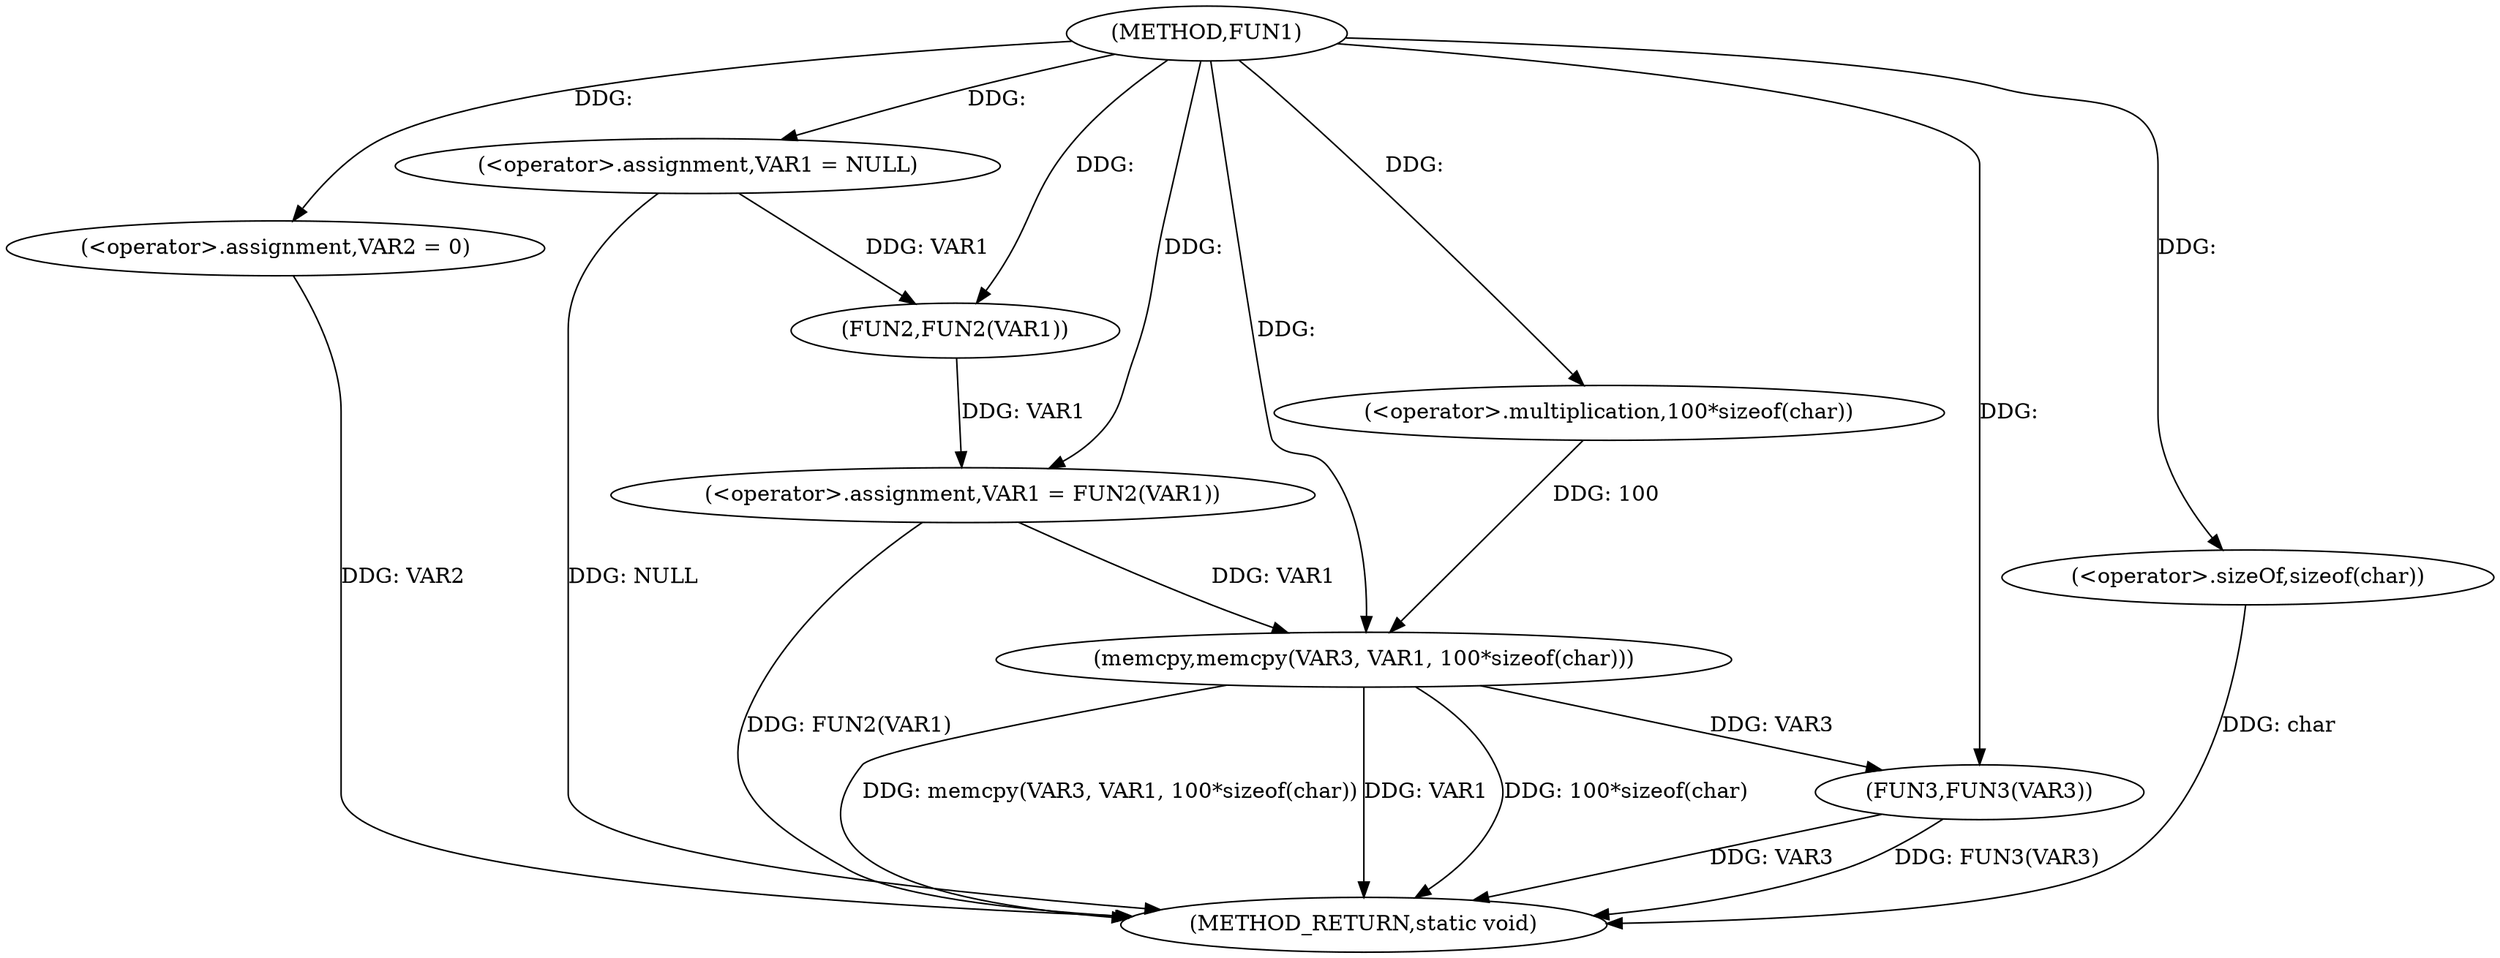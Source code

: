 digraph FUN1 {  
"1000100" [label = "(METHOD,FUN1)" ]
"1000124" [label = "(METHOD_RETURN,static void)" ]
"1000103" [label = "(<operator>.assignment,VAR1 = NULL)" ]
"1000106" [label = "(<operator>.assignment,VAR2 = 0)" ]
"1000109" [label = "(<operator>.assignment,VAR1 = FUN2(VAR1))" ]
"1000111" [label = "(FUN2,FUN2(VAR1))" ]
"1000115" [label = "(memcpy,memcpy(VAR3, VAR1, 100*sizeof(char)))" ]
"1000118" [label = "(<operator>.multiplication,100*sizeof(char))" ]
"1000120" [label = "(<operator>.sizeOf,sizeof(char))" ]
"1000122" [label = "(FUN3,FUN3(VAR3))" ]
  "1000115" -> "1000124"  [ label = "DDG: VAR1"] 
  "1000106" -> "1000124"  [ label = "DDG: VAR2"] 
  "1000103" -> "1000124"  [ label = "DDG: NULL"] 
  "1000122" -> "1000124"  [ label = "DDG: VAR3"] 
  "1000115" -> "1000124"  [ label = "DDG: 100*sizeof(char)"] 
  "1000122" -> "1000124"  [ label = "DDG: FUN3(VAR3)"] 
  "1000109" -> "1000124"  [ label = "DDG: FUN2(VAR1)"] 
  "1000115" -> "1000124"  [ label = "DDG: memcpy(VAR3, VAR1, 100*sizeof(char))"] 
  "1000120" -> "1000124"  [ label = "DDG: char"] 
  "1000100" -> "1000103"  [ label = "DDG: "] 
  "1000100" -> "1000106"  [ label = "DDG: "] 
  "1000111" -> "1000109"  [ label = "DDG: VAR1"] 
  "1000100" -> "1000109"  [ label = "DDG: "] 
  "1000103" -> "1000111"  [ label = "DDG: VAR1"] 
  "1000100" -> "1000111"  [ label = "DDG: "] 
  "1000100" -> "1000115"  [ label = "DDG: "] 
  "1000109" -> "1000115"  [ label = "DDG: VAR1"] 
  "1000118" -> "1000115"  [ label = "DDG: 100"] 
  "1000100" -> "1000118"  [ label = "DDG: "] 
  "1000100" -> "1000120"  [ label = "DDG: "] 
  "1000115" -> "1000122"  [ label = "DDG: VAR3"] 
  "1000100" -> "1000122"  [ label = "DDG: "] 
}
